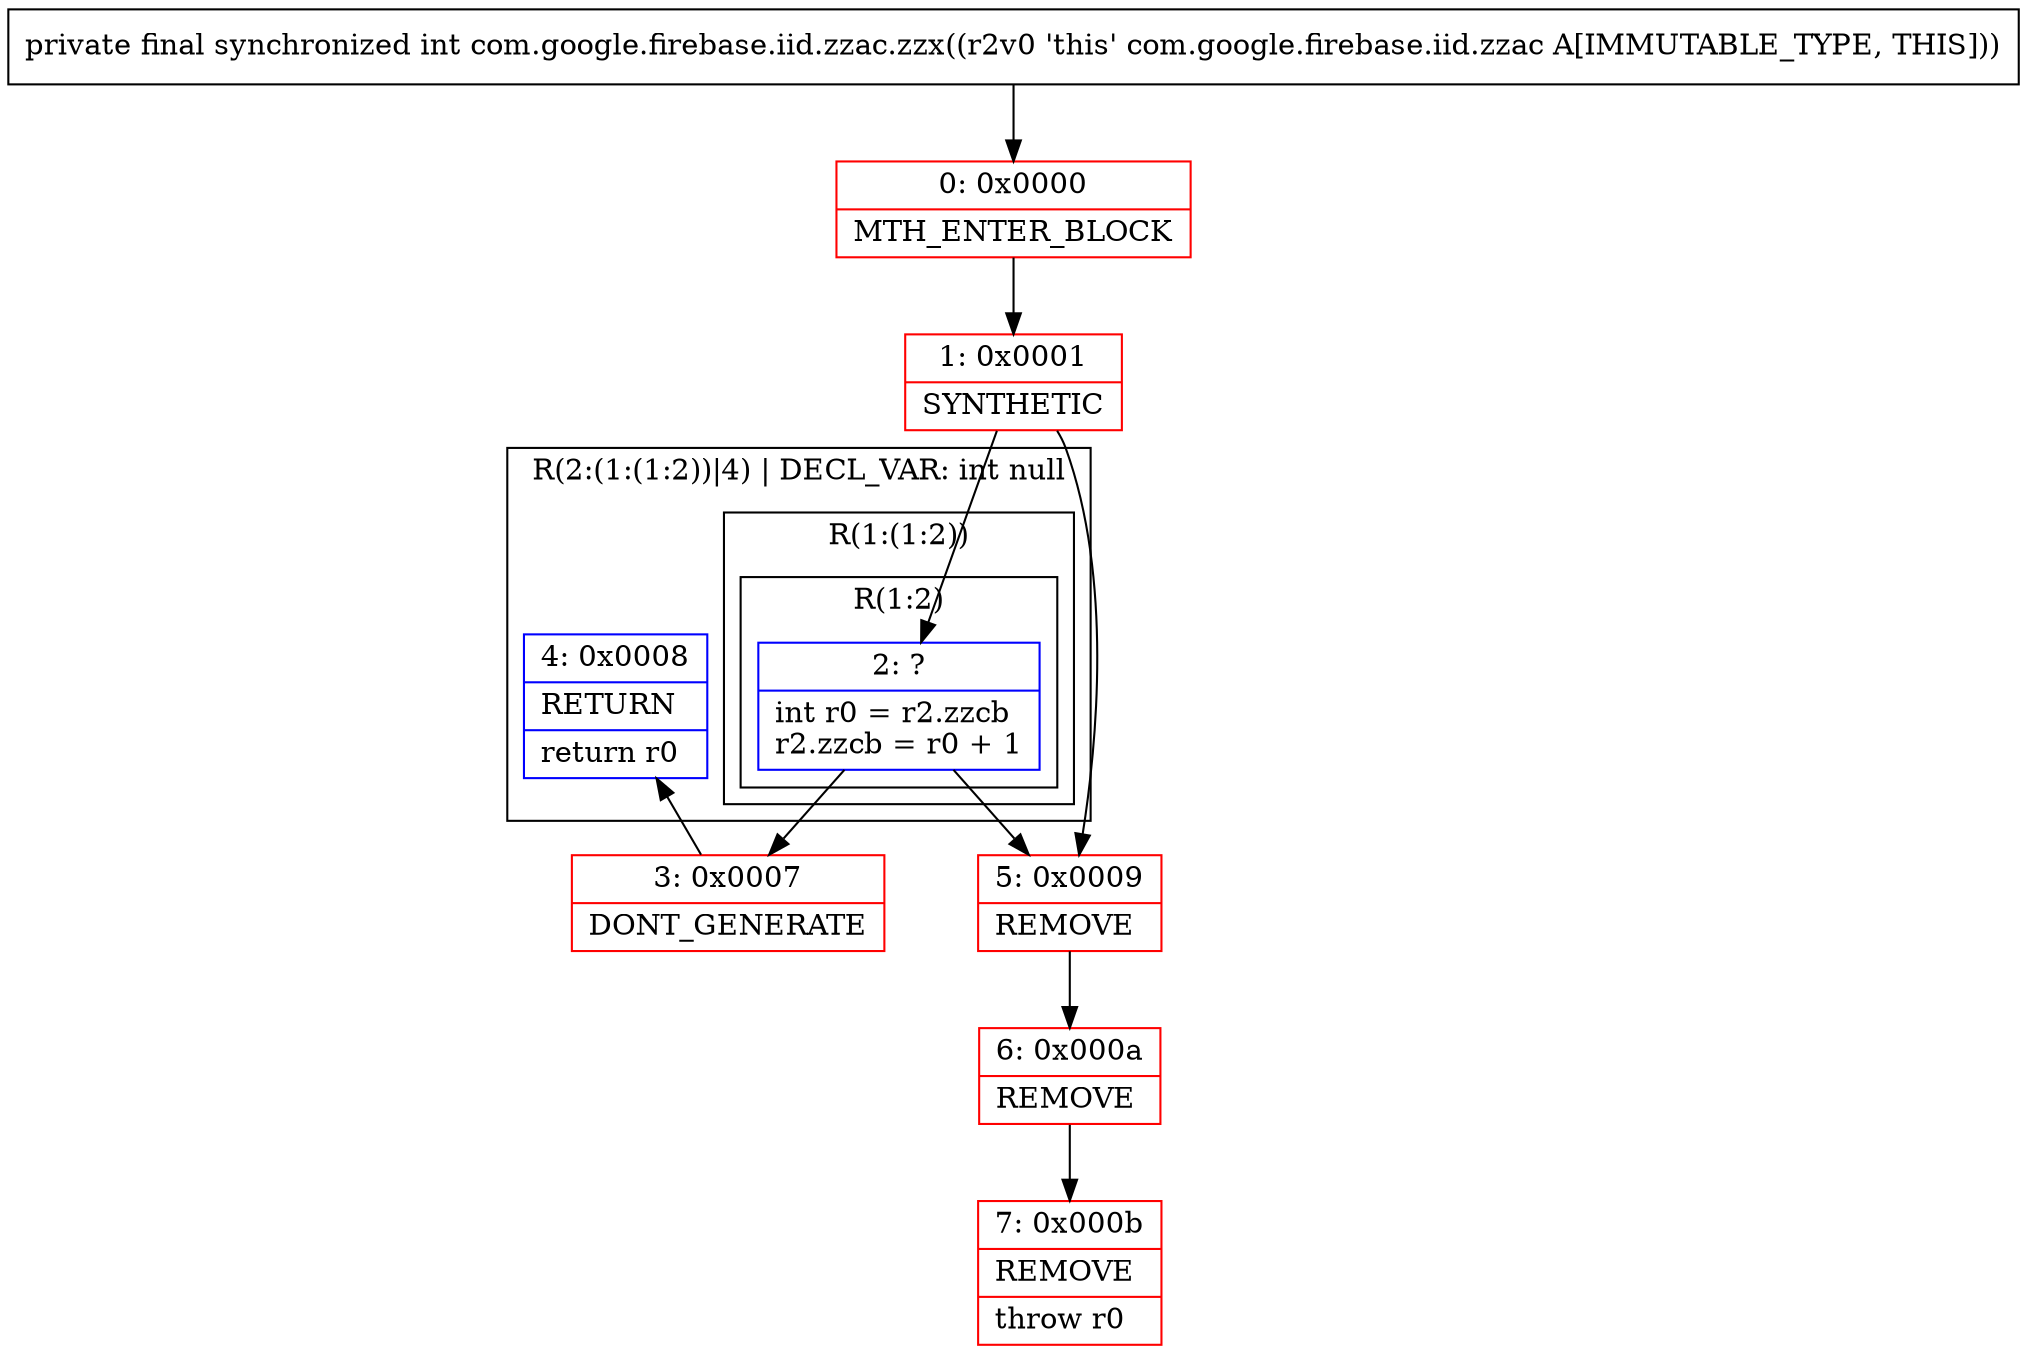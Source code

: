 digraph "CFG forcom.google.firebase.iid.zzac.zzx()I" {
subgraph cluster_Region_1383646201 {
label = "R(2:(1:(1:2))|4) | DECL_VAR: int null\l";
node [shape=record,color=blue];
subgraph cluster_Region_258778118 {
label = "R(1:(1:2))";
node [shape=record,color=blue];
subgraph cluster_Region_1178319836 {
label = "R(1:2)";
node [shape=record,color=blue];
Node_2 [shape=record,label="{2\:\ ?|int r0 = r2.zzcb\lr2.zzcb = r0 + 1\l}"];
}
}
Node_4 [shape=record,label="{4\:\ 0x0008|RETURN\l|return r0\l}"];
}
Node_0 [shape=record,color=red,label="{0\:\ 0x0000|MTH_ENTER_BLOCK\l}"];
Node_1 [shape=record,color=red,label="{1\:\ 0x0001|SYNTHETIC\l}"];
Node_3 [shape=record,color=red,label="{3\:\ 0x0007|DONT_GENERATE\l}"];
Node_5 [shape=record,color=red,label="{5\:\ 0x0009|REMOVE\l}"];
Node_6 [shape=record,color=red,label="{6\:\ 0x000a|REMOVE\l}"];
Node_7 [shape=record,color=red,label="{7\:\ 0x000b|REMOVE\l|throw r0\l}"];
MethodNode[shape=record,label="{private final synchronized int com.google.firebase.iid.zzac.zzx((r2v0 'this' com.google.firebase.iid.zzac A[IMMUTABLE_TYPE, THIS])) }"];
MethodNode -> Node_0;
Node_2 -> Node_3;
Node_2 -> Node_5;
Node_0 -> Node_1;
Node_1 -> Node_2;
Node_1 -> Node_5;
Node_3 -> Node_4;
Node_5 -> Node_6;
Node_6 -> Node_7;
}

